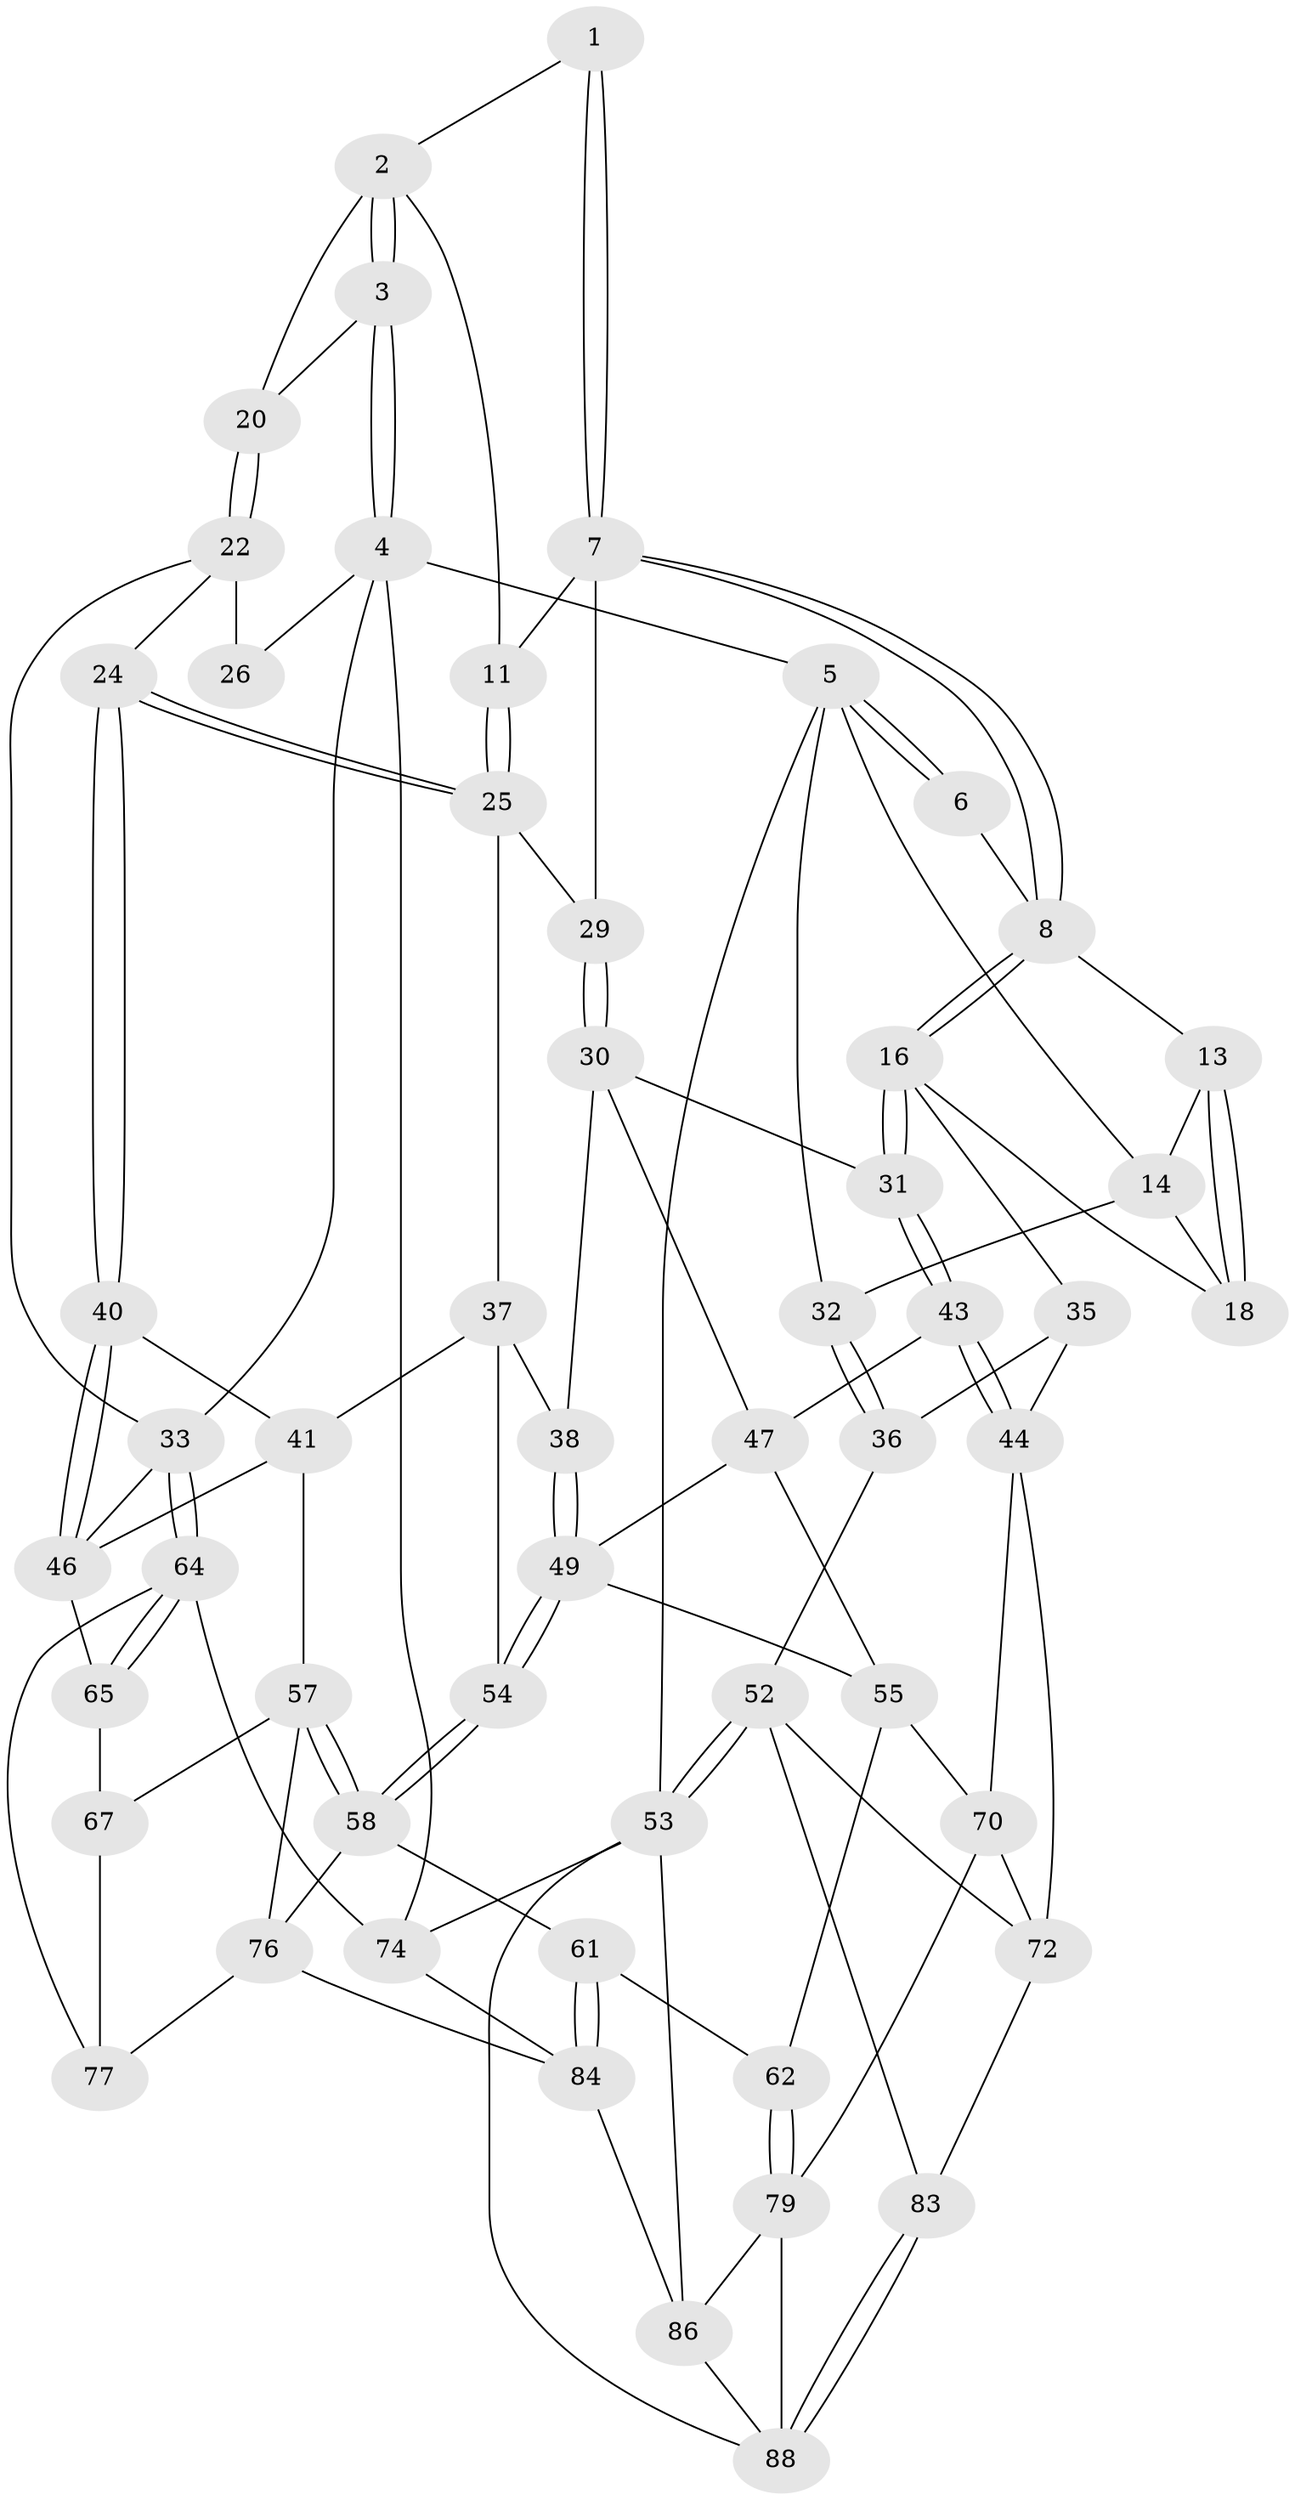 // original degree distribution, {3: 0.03333333333333333, 4: 0.2222222222222222, 6: 0.2222222222222222, 5: 0.5222222222222223}
// Generated by graph-tools (version 1.1) at 2025/42/03/06/25 10:42:33]
// undirected, 55 vertices, 125 edges
graph export_dot {
graph [start="1"]
  node [color=gray90,style=filled];
  1 [pos="+0.2949900689997471+0"];
  2 [pos="+0.6152173908758236+0",super="+10"];
  3 [pos="+1+0"];
  4 [pos="+1+0",super="+27"];
  5 [pos="+0+0",super="+15"];
  6 [pos="+0.08341990419568716+0"];
  7 [pos="+0.3376982450137516+0.11546698686044266",super="+12"];
  8 [pos="+0.31890442867976715+0.17050998760709415",super="+9"];
  11 [pos="+0.6213426578304033+0.12551526729360124"];
  13 [pos="+0.11432972774536818+0.11060041641220437"];
  14 [pos="+0.06305840436324332+0.1474726942721548",super="+19"];
  16 [pos="+0.3034799598548773+0.2300790560614997",super="+17"];
  18 [pos="+0.1768112806993977+0.2582243997573296"];
  20 [pos="+0.7821453127570452+0.11051617245648893",super="+21"];
  22 [pos="+0.8555320786806768+0.19636749624071012",super="+23"];
  24 [pos="+0.8029518389238103+0.3172645268552757"];
  25 [pos="+0.6813165014225026+0.2678198868664184",super="+28"];
  26 [pos="+0.9134916466785936+0.1376381870052135"];
  29 [pos="+0.5273672661297469+0.27722769412634707"];
  30 [pos="+0.4088081496584259+0.33375374498439947",super="+39"];
  31 [pos="+0.3397620802957021+0.279460569605289"];
  32 [pos="+0+0.17606242391233737"];
  33 [pos="+1+0.3963597400219212",super="+34"];
  35 [pos="+0.09160385809086366+0.3867350707811946",super="+45"];
  36 [pos="+0+0.37682173392273904",super="+51"];
  37 [pos="+0.6163657362682132+0.42674864662310336",super="+42"];
  38 [pos="+0.6035223177097085+0.4307352852642165"];
  40 [pos="+0.6974864850900895+0.4377222775398349"];
  41 [pos="+0.6760600921952985+0.44940339956737346",super="+56"];
  43 [pos="+0.21786282051299563+0.5198629688257046"];
  44 [pos="+0.18896792583353011+0.5387389853486083",super="+71"];
  46 [pos="+0.863720670008646+0.5208902543443308",super="+59"];
  47 [pos="+0.4097793741593814+0.41985504130056556",super="+48"];
  49 [pos="+0.5423275679458758+0.49904197934424016",super="+50"];
  52 [pos="+0+0.6753535017383284",super="+73"];
  53 [pos="+0+1",super="+90"];
  54 [pos="+0.5680869852697312+0.6597006938724426"];
  55 [pos="+0.41772416679975805+0.5671708431862836",super="+63"];
  57 [pos="+0.7067300176907254+0.6281792091697861",super="+68"];
  58 [pos="+0.5675646646608419+0.6699619634218398",super="+60"];
  61 [pos="+0.5257722718354294+0.7168715732801716"];
  62 [pos="+0.5234741891246719+0.7181018313809637"];
  64 [pos="+1+0.6118543496165698",super="+75"];
  65 [pos="+0.9175091050336146+0.6287790818681527",super="+66"];
  67 [pos="+0.8513852266801222+0.5850531827596862",super="+69"];
  70 [pos="+0.3037030112104945+0.6474908791757559",super="+81"];
  72 [pos="+0.2043880412741709+0.6252143957247249",super="+82"];
  74 [pos="+1+1"];
  76 [pos="+0.8304805406692706+0.7812407585703989",super="+78"];
  77 [pos="+0.8670144936017665+0.7775638278983847"];
  79 [pos="+0.4479844879234748+0.9413901586129161",super="+80"];
  83 [pos="+0.11449651607641921+0.8317055586601559"];
  84 [pos="+0.8043430078205815+0.8921925003421839",super="+85"];
  86 [pos="+0.476344146928222+1",super="+87"];
  88 [pos="+0.1193636782990553+0.8626813141555103",super="+89"];
  1 -- 2;
  1 -- 7;
  1 -- 7;
  2 -- 3;
  2 -- 3;
  2 -- 11;
  2 -- 20;
  3 -- 4;
  3 -- 4;
  3 -- 20;
  4 -- 5;
  4 -- 74;
  4 -- 33;
  4 -- 26;
  5 -- 6;
  5 -- 6;
  5 -- 53;
  5 -- 32;
  5 -- 14;
  6 -- 8;
  7 -- 8;
  7 -- 8;
  7 -- 11;
  7 -- 29;
  8 -- 16;
  8 -- 16;
  8 -- 13;
  11 -- 25;
  11 -- 25;
  13 -- 14;
  13 -- 18;
  13 -- 18;
  14 -- 32;
  14 -- 18;
  16 -- 31;
  16 -- 31;
  16 -- 18;
  16 -- 35;
  20 -- 22;
  20 -- 22;
  22 -- 26;
  22 -- 24;
  22 -- 33;
  24 -- 25;
  24 -- 25;
  24 -- 40;
  24 -- 40;
  25 -- 29;
  25 -- 37;
  29 -- 30;
  29 -- 30;
  30 -- 31;
  30 -- 38;
  30 -- 47;
  31 -- 43;
  31 -- 43;
  32 -- 36;
  32 -- 36;
  33 -- 64;
  33 -- 64;
  33 -- 46;
  35 -- 36 [weight=2];
  35 -- 44;
  36 -- 52;
  37 -- 38;
  37 -- 41;
  37 -- 54;
  38 -- 49;
  38 -- 49;
  40 -- 41;
  40 -- 46;
  40 -- 46;
  41 -- 46;
  41 -- 57;
  43 -- 44;
  43 -- 44;
  43 -- 47;
  44 -- 72;
  44 -- 70;
  46 -- 65;
  47 -- 49;
  47 -- 55;
  49 -- 54;
  49 -- 54;
  49 -- 55;
  52 -- 53;
  52 -- 53;
  52 -- 72;
  52 -- 83;
  53 -- 74;
  53 -- 88;
  53 -- 86;
  54 -- 58;
  54 -- 58;
  55 -- 70;
  55 -- 62;
  57 -- 58;
  57 -- 58;
  57 -- 67;
  57 -- 76;
  58 -- 76;
  58 -- 61;
  61 -- 62;
  61 -- 84;
  61 -- 84;
  62 -- 79;
  62 -- 79;
  64 -- 65;
  64 -- 65;
  64 -- 74;
  64 -- 77;
  65 -- 67 [weight=2];
  67 -- 77;
  70 -- 72;
  70 -- 79;
  72 -- 83;
  74 -- 84;
  76 -- 77;
  76 -- 84;
  79 -- 86;
  79 -- 88;
  83 -- 88;
  83 -- 88;
  84 -- 86;
  86 -- 88;
}

